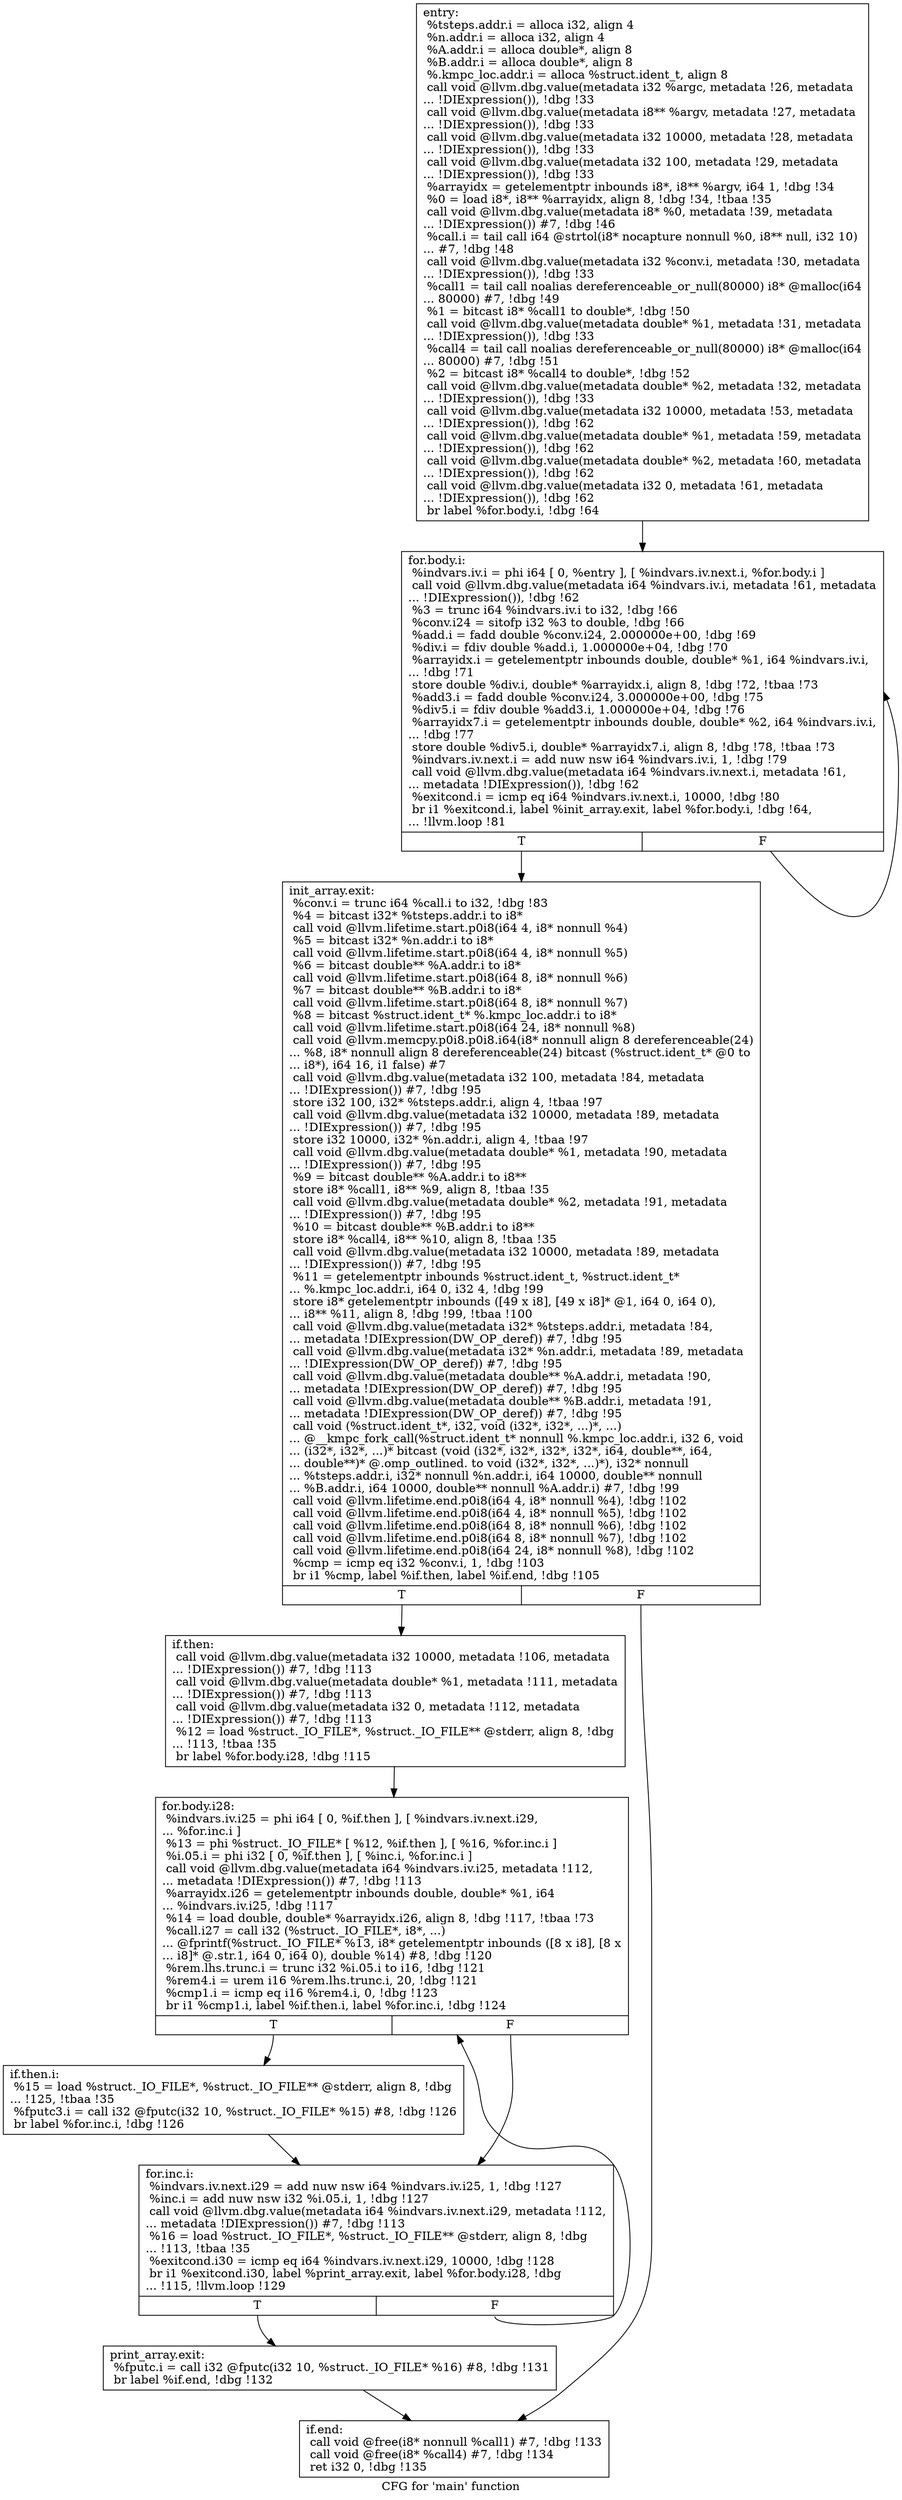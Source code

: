 digraph "CFG for 'main' function" {
	label="CFG for 'main' function";

	Node0x561b8f6c9180 [shape=record,label="{entry:\l  %tsteps.addr.i = alloca i32, align 4\l  %n.addr.i = alloca i32, align 4\l  %A.addr.i = alloca double*, align 8\l  %B.addr.i = alloca double*, align 8\l  %.kmpc_loc.addr.i = alloca %struct.ident_t, align 8\l  call void @llvm.dbg.value(metadata i32 %argc, metadata !26, metadata\l... !DIExpression()), !dbg !33\l  call void @llvm.dbg.value(metadata i8** %argv, metadata !27, metadata\l... !DIExpression()), !dbg !33\l  call void @llvm.dbg.value(metadata i32 10000, metadata !28, metadata\l... !DIExpression()), !dbg !33\l  call void @llvm.dbg.value(metadata i32 100, metadata !29, metadata\l... !DIExpression()), !dbg !33\l  %arrayidx = getelementptr inbounds i8*, i8** %argv, i64 1, !dbg !34\l  %0 = load i8*, i8** %arrayidx, align 8, !dbg !34, !tbaa !35\l  call void @llvm.dbg.value(metadata i8* %0, metadata !39, metadata\l... !DIExpression()) #7, !dbg !46\l  %call.i = tail call i64 @strtol(i8* nocapture nonnull %0, i8** null, i32 10)\l... #7, !dbg !48\l  call void @llvm.dbg.value(metadata i32 %conv.i, metadata !30, metadata\l... !DIExpression()), !dbg !33\l  %call1 = tail call noalias dereferenceable_or_null(80000) i8* @malloc(i64\l... 80000) #7, !dbg !49\l  %1 = bitcast i8* %call1 to double*, !dbg !50\l  call void @llvm.dbg.value(metadata double* %1, metadata !31, metadata\l... !DIExpression()), !dbg !33\l  %call4 = tail call noalias dereferenceable_or_null(80000) i8* @malloc(i64\l... 80000) #7, !dbg !51\l  %2 = bitcast i8* %call4 to double*, !dbg !52\l  call void @llvm.dbg.value(metadata double* %2, metadata !32, metadata\l... !DIExpression()), !dbg !33\l  call void @llvm.dbg.value(metadata i32 10000, metadata !53, metadata\l... !DIExpression()), !dbg !62\l  call void @llvm.dbg.value(metadata double* %1, metadata !59, metadata\l... !DIExpression()), !dbg !62\l  call void @llvm.dbg.value(metadata double* %2, metadata !60, metadata\l... !DIExpression()), !dbg !62\l  call void @llvm.dbg.value(metadata i32 0, metadata !61, metadata\l... !DIExpression()), !dbg !62\l  br label %for.body.i, !dbg !64\l}"];
	Node0x561b8f6c9180 -> Node0x561b8f6cf3d0;
	Node0x561b8f6cf3d0 [shape=record,label="{for.body.i:                                       \l  %indvars.iv.i = phi i64 [ 0, %entry ], [ %indvars.iv.next.i, %for.body.i ]\l  call void @llvm.dbg.value(metadata i64 %indvars.iv.i, metadata !61, metadata\l... !DIExpression()), !dbg !62\l  %3 = trunc i64 %indvars.iv.i to i32, !dbg !66\l  %conv.i24 = sitofp i32 %3 to double, !dbg !66\l  %add.i = fadd double %conv.i24, 2.000000e+00, !dbg !69\l  %div.i = fdiv double %add.i, 1.000000e+04, !dbg !70\l  %arrayidx.i = getelementptr inbounds double, double* %1, i64 %indvars.iv.i,\l... !dbg !71\l  store double %div.i, double* %arrayidx.i, align 8, !dbg !72, !tbaa !73\l  %add3.i = fadd double %conv.i24, 3.000000e+00, !dbg !75\l  %div5.i = fdiv double %add3.i, 1.000000e+04, !dbg !76\l  %arrayidx7.i = getelementptr inbounds double, double* %2, i64 %indvars.iv.i,\l... !dbg !77\l  store double %div5.i, double* %arrayidx7.i, align 8, !dbg !78, !tbaa !73\l  %indvars.iv.next.i = add nuw nsw i64 %indvars.iv.i, 1, !dbg !79\l  call void @llvm.dbg.value(metadata i64 %indvars.iv.next.i, metadata !61,\l... metadata !DIExpression()), !dbg !62\l  %exitcond.i = icmp eq i64 %indvars.iv.next.i, 10000, !dbg !80\l  br i1 %exitcond.i, label %init_array.exit, label %for.body.i, !dbg !64,\l... !llvm.loop !81\l|{<s0>T|<s1>F}}"];
	Node0x561b8f6cf3d0:s0 -> Node0x561b8f6d1600;
	Node0x561b8f6cf3d0:s1 -> Node0x561b8f6cf3d0;
	Node0x561b8f6d1600 [shape=record,label="{init_array.exit:                                  \l  %conv.i = trunc i64 %call.i to i32, !dbg !83\l  %4 = bitcast i32* %tsteps.addr.i to i8*\l  call void @llvm.lifetime.start.p0i8(i64 4, i8* nonnull %4)\l  %5 = bitcast i32* %n.addr.i to i8*\l  call void @llvm.lifetime.start.p0i8(i64 4, i8* nonnull %5)\l  %6 = bitcast double** %A.addr.i to i8*\l  call void @llvm.lifetime.start.p0i8(i64 8, i8* nonnull %6)\l  %7 = bitcast double** %B.addr.i to i8*\l  call void @llvm.lifetime.start.p0i8(i64 8, i8* nonnull %7)\l  %8 = bitcast %struct.ident_t* %.kmpc_loc.addr.i to i8*\l  call void @llvm.lifetime.start.p0i8(i64 24, i8* nonnull %8)\l  call void @llvm.memcpy.p0i8.p0i8.i64(i8* nonnull align 8 dereferenceable(24)\l... %8, i8* nonnull align 8 dereferenceable(24) bitcast (%struct.ident_t* @0 to\l... i8*), i64 16, i1 false) #7\l  call void @llvm.dbg.value(metadata i32 100, metadata !84, metadata\l... !DIExpression()) #7, !dbg !95\l  store i32 100, i32* %tsteps.addr.i, align 4, !tbaa !97\l  call void @llvm.dbg.value(metadata i32 10000, metadata !89, metadata\l... !DIExpression()) #7, !dbg !95\l  store i32 10000, i32* %n.addr.i, align 4, !tbaa !97\l  call void @llvm.dbg.value(metadata double* %1, metadata !90, metadata\l... !DIExpression()) #7, !dbg !95\l  %9 = bitcast double** %A.addr.i to i8**\l  store i8* %call1, i8** %9, align 8, !tbaa !35\l  call void @llvm.dbg.value(metadata double* %2, metadata !91, metadata\l... !DIExpression()) #7, !dbg !95\l  %10 = bitcast double** %B.addr.i to i8**\l  store i8* %call4, i8** %10, align 8, !tbaa !35\l  call void @llvm.dbg.value(metadata i32 10000, metadata !89, metadata\l... !DIExpression()) #7, !dbg !95\l  %11 = getelementptr inbounds %struct.ident_t, %struct.ident_t*\l... %.kmpc_loc.addr.i, i64 0, i32 4, !dbg !99\l  store i8* getelementptr inbounds ([49 x i8], [49 x i8]* @1, i64 0, i64 0),\l... i8** %11, align 8, !dbg !99, !tbaa !100\l  call void @llvm.dbg.value(metadata i32* %tsteps.addr.i, metadata !84,\l... metadata !DIExpression(DW_OP_deref)) #7, !dbg !95\l  call void @llvm.dbg.value(metadata i32* %n.addr.i, metadata !89, metadata\l... !DIExpression(DW_OP_deref)) #7, !dbg !95\l  call void @llvm.dbg.value(metadata double** %A.addr.i, metadata !90,\l... metadata !DIExpression(DW_OP_deref)) #7, !dbg !95\l  call void @llvm.dbg.value(metadata double** %B.addr.i, metadata !91,\l... metadata !DIExpression(DW_OP_deref)) #7, !dbg !95\l  call void (%struct.ident_t*, i32, void (i32*, i32*, ...)*, ...)\l... @__kmpc_fork_call(%struct.ident_t* nonnull %.kmpc_loc.addr.i, i32 6, void\l... (i32*, i32*, ...)* bitcast (void (i32*, i32*, i32*, i32*, i64, double**, i64,\l... double**)* @.omp_outlined. to void (i32*, i32*, ...)*), i32* nonnull\l... %tsteps.addr.i, i32* nonnull %n.addr.i, i64 10000, double** nonnull\l... %B.addr.i, i64 10000, double** nonnull %A.addr.i) #7, !dbg !99\l  call void @llvm.lifetime.end.p0i8(i64 4, i8* nonnull %4), !dbg !102\l  call void @llvm.lifetime.end.p0i8(i64 4, i8* nonnull %5), !dbg !102\l  call void @llvm.lifetime.end.p0i8(i64 8, i8* nonnull %6), !dbg !102\l  call void @llvm.lifetime.end.p0i8(i64 8, i8* nonnull %7), !dbg !102\l  call void @llvm.lifetime.end.p0i8(i64 24, i8* nonnull %8), !dbg !102\l  %cmp = icmp eq i32 %conv.i, 1, !dbg !103\l  br i1 %cmp, label %if.then, label %if.end, !dbg !105\l|{<s0>T|<s1>F}}"];
	Node0x561b8f6d1600:s0 -> Node0x561b8f6d5ae0;
	Node0x561b8f6d1600:s1 -> Node0x561b8f6d5bb0;
	Node0x561b8f6d5ae0 [shape=record,label="{if.then:                                          \l  call void @llvm.dbg.value(metadata i32 10000, metadata !106, metadata\l... !DIExpression()) #7, !dbg !113\l  call void @llvm.dbg.value(metadata double* %1, metadata !111, metadata\l... !DIExpression()) #7, !dbg !113\l  call void @llvm.dbg.value(metadata i32 0, metadata !112, metadata\l... !DIExpression()) #7, !dbg !113\l  %12 = load %struct._IO_FILE*, %struct._IO_FILE** @stderr, align 8, !dbg\l... !113, !tbaa !35\l  br label %for.body.i28, !dbg !115\l}"];
	Node0x561b8f6d5ae0 -> Node0x561b8f6d6c00;
	Node0x561b8f6d6c00 [shape=record,label="{for.body.i28:                                     \l  %indvars.iv.i25 = phi i64 [ 0, %if.then ], [ %indvars.iv.next.i29,\l... %for.inc.i ]\l  %13 = phi %struct._IO_FILE* [ %12, %if.then ], [ %16, %for.inc.i ]\l  %i.05.i = phi i32 [ 0, %if.then ], [ %inc.i, %for.inc.i ]\l  call void @llvm.dbg.value(metadata i64 %indvars.iv.i25, metadata !112,\l... metadata !DIExpression()) #7, !dbg !113\l  %arrayidx.i26 = getelementptr inbounds double, double* %1, i64\l... %indvars.iv.i25, !dbg !117\l  %14 = load double, double* %arrayidx.i26, align 8, !dbg !117, !tbaa !73\l  %call.i27 = call i32 (%struct._IO_FILE*, i8*, ...)\l... @fprintf(%struct._IO_FILE* %13, i8* getelementptr inbounds ([8 x i8], [8 x\l... i8]* @.str.1, i64 0, i64 0), double %14) #8, !dbg !120\l  %rem.lhs.trunc.i = trunc i32 %i.05.i to i16, !dbg !121\l  %rem4.i = urem i16 %rem.lhs.trunc.i, 20, !dbg !121\l  %cmp1.i = icmp eq i16 %rem4.i, 0, !dbg !123\l  br i1 %cmp1.i, label %if.then.i, label %for.inc.i, !dbg !124\l|{<s0>T|<s1>F}}"];
	Node0x561b8f6d6c00:s0 -> Node0x561b8f6d8a30;
	Node0x561b8f6d6c00:s1 -> Node0x561b8f6d6ea0;
	Node0x561b8f6d8a30 [shape=record,label="{if.then.i:                                        \l  %15 = load %struct._IO_FILE*, %struct._IO_FILE** @stderr, align 8, !dbg\l... !125, !tbaa !35\l  %fputc3.i = call i32 @fputc(i32 10, %struct._IO_FILE* %15) #8, !dbg !126\l  br label %for.inc.i, !dbg !126\l}"];
	Node0x561b8f6d8a30 -> Node0x561b8f6d6ea0;
	Node0x561b8f6d6ea0 [shape=record,label="{for.inc.i:                                        \l  %indvars.iv.next.i29 = add nuw nsw i64 %indvars.iv.i25, 1, !dbg !127\l  %inc.i = add nuw nsw i32 %i.05.i, 1, !dbg !127\l  call void @llvm.dbg.value(metadata i64 %indvars.iv.next.i29, metadata !112,\l... metadata !DIExpression()) #7, !dbg !113\l  %16 = load %struct._IO_FILE*, %struct._IO_FILE** @stderr, align 8, !dbg\l... !113, !tbaa !35\l  %exitcond.i30 = icmp eq i64 %indvars.iv.next.i29, 10000, !dbg !128\l  br i1 %exitcond.i30, label %print_array.exit, label %for.body.i28, !dbg\l... !115, !llvm.loop !129\l|{<s0>T|<s1>F}}"];
	Node0x561b8f6d6ea0:s0 -> Node0x561b8f6da330;
	Node0x561b8f6d6ea0:s1 -> Node0x561b8f6d6c00;
	Node0x561b8f6da330 [shape=record,label="{print_array.exit:                                 \l  %fputc.i = call i32 @fputc(i32 10, %struct._IO_FILE* %16) #8, !dbg !131\l  br label %if.end, !dbg !132\l}"];
	Node0x561b8f6da330 -> Node0x561b8f6d5bb0;
	Node0x561b8f6d5bb0 [shape=record,label="{if.end:                                           \l  call void @free(i8* nonnull %call1) #7, !dbg !133\l  call void @free(i8* %call4) #7, !dbg !134\l  ret i32 0, !dbg !135\l}"];
}
